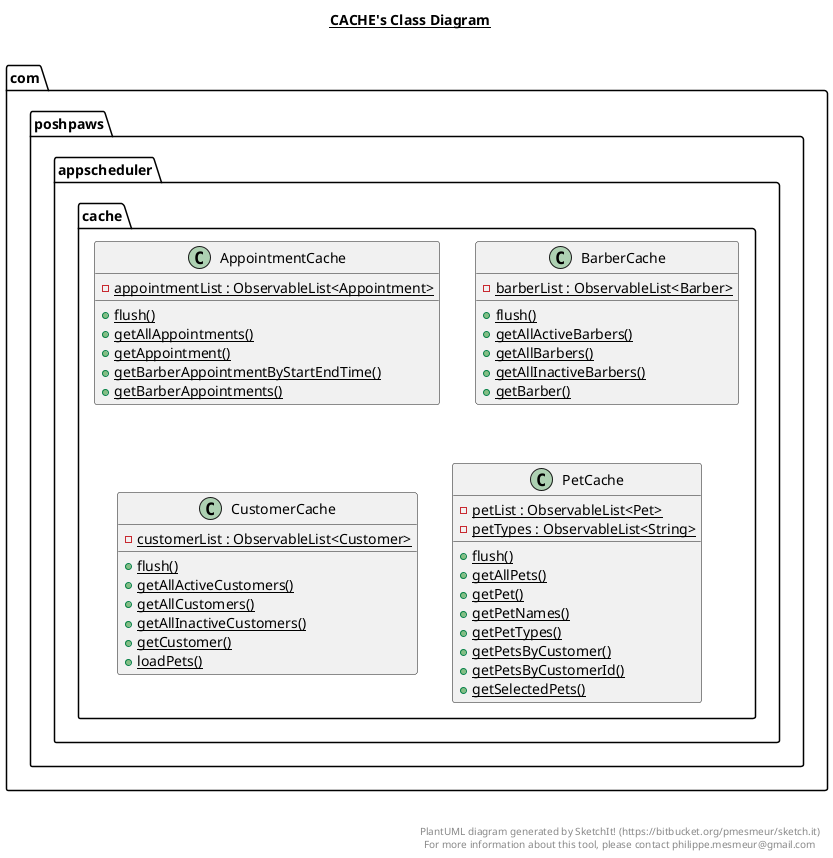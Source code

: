 @startuml

title __CACHE's Class Diagram__\n

  namespace com.poshpaws.appscheduler {
    namespace cache {
      class com.poshpaws.appscheduler.cache.AppointmentCache {
          {static} - appointmentList : ObservableList<Appointment>
          {static} + flush()
          {static} + getAllAppointments()
          {static} + getAppointment()
          {static} + getBarberAppointmentByStartEndTime()
          {static} + getBarberAppointments()
      }
    }
  }
  

  namespace com.poshpaws.appscheduler {
    namespace cache {
      class com.poshpaws.appscheduler.cache.BarberCache {
          {static} - barberList : ObservableList<Barber>
          {static} + flush()
          {static} + getAllActiveBarbers()
          {static} + getAllBarbers()
          {static} + getAllInactiveBarbers()
          {static} + getBarber()
      }
    }
  }
  

  namespace com.poshpaws.appscheduler {
    namespace cache {
      class com.poshpaws.appscheduler.cache.CustomerCache {
          {static} - customerList : ObservableList<Customer>
          {static} + flush()
          {static} + getAllActiveCustomers()
          {static} + getAllCustomers()
          {static} + getAllInactiveCustomers()
          {static} + getCustomer()
          {static} + loadPets()
      }
    }
  }
  

  namespace com.poshpaws.appscheduler {
    namespace cache {
      class com.poshpaws.appscheduler.cache.PetCache {
          {static} - petList : ObservableList<Pet>
          {static} - petTypes : ObservableList<String>
          {static} + flush()
          {static} + getAllPets()
          {static} + getPet()
          {static} + getPetNames()
          {static} + getPetTypes()
          {static} + getPetsByCustomer()
          {static} + getPetsByCustomerId()
          {static} + getSelectedPets()
      }
    }
  }
  



right footer


PlantUML diagram generated by SketchIt! (https://bitbucket.org/pmesmeur/sketch.it)
For more information about this tool, please contact philippe.mesmeur@gmail.com
endfooter

@enduml
